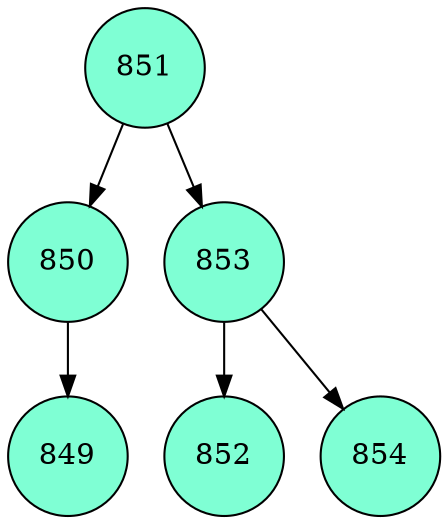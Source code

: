 digraph G{
node [shape=circle style=filled];
"0xc000006150"[label="851" fillcolor=aquamarine];
"0xc000006150" -> "0xc000267030";
"0xc000006150" -> "0xc000267038";
"0xc000267030"[label="850" fillcolor=aquamarine];
"0xc000267030" -> "0xc0002671e0";
"0xc0002671e0"[label="849" fillcolor=aquamarine];
"0xc000267038"[label="853" fillcolor=aquamarine];
"0xc000267038" -> "0xc0002670c0";
"0xc000267038" -> "0xc0002670c8";
"0xc0002670c0"[label="852" fillcolor=aquamarine];
"0xc0002670c8"[label="854" fillcolor=aquamarine];

}
